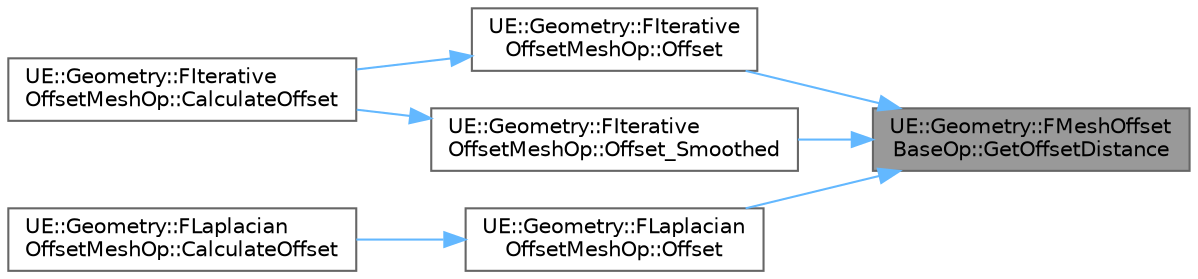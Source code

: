 digraph "UE::Geometry::FMeshOffsetBaseOp::GetOffsetDistance"
{
 // INTERACTIVE_SVG=YES
 // LATEX_PDF_SIZE
  bgcolor="transparent";
  edge [fontname=Helvetica,fontsize=10,labelfontname=Helvetica,labelfontsize=10];
  node [fontname=Helvetica,fontsize=10,shape=box,height=0.2,width=0.4];
  rankdir="RL";
  Node1 [id="Node000001",label="UE::Geometry::FMeshOffset\lBaseOp::GetOffsetDistance",height=0.2,width=0.4,color="gray40", fillcolor="grey60", style="filled", fontcolor="black",tooltip=" "];
  Node1 -> Node2 [id="edge1_Node000001_Node000002",dir="back",color="steelblue1",style="solid",tooltip=" "];
  Node2 [id="Node000002",label="UE::Geometry::FIterative\lOffsetMeshOp::Offset",height=0.2,width=0.4,color="grey40", fillcolor="white", style="filled",URL="$df/d04/classUE_1_1Geometry_1_1FIterativeOffsetMeshOp.html#a1916bef94784bbcb411a64d1fc8b7c81",tooltip=" "];
  Node2 -> Node3 [id="edge2_Node000002_Node000003",dir="back",color="steelblue1",style="solid",tooltip=" "];
  Node3 [id="Node000003",label="UE::Geometry::FIterative\lOffsetMeshOp::CalculateOffset",height=0.2,width=0.4,color="grey40", fillcolor="white", style="filled",URL="$df/d04/classUE_1_1Geometry_1_1FIterativeOffsetMeshOp.html#a99155a9671cf513724d40b1487611a09",tooltip=" "];
  Node1 -> Node4 [id="edge3_Node000001_Node000004",dir="back",color="steelblue1",style="solid",tooltip=" "];
  Node4 [id="Node000004",label="UE::Geometry::FLaplacian\lOffsetMeshOp::Offset",height=0.2,width=0.4,color="grey40", fillcolor="white", style="filled",URL="$dd/d99/classUE_1_1Geometry_1_1FLaplacianOffsetMeshOp.html#a8997fcb1497599978f7cf94875bf6bc6",tooltip=" "];
  Node4 -> Node5 [id="edge4_Node000004_Node000005",dir="back",color="steelblue1",style="solid",tooltip=" "];
  Node5 [id="Node000005",label="UE::Geometry::FLaplacian\lOffsetMeshOp::CalculateOffset",height=0.2,width=0.4,color="grey40", fillcolor="white", style="filled",URL="$dd/d99/classUE_1_1Geometry_1_1FLaplacianOffsetMeshOp.html#a38d93a52e149cb757fb40ce608980b0c",tooltip=" "];
  Node1 -> Node6 [id="edge5_Node000001_Node000006",dir="back",color="steelblue1",style="solid",tooltip=" "];
  Node6 [id="Node000006",label="UE::Geometry::FIterative\lOffsetMeshOp::Offset_Smoothed",height=0.2,width=0.4,color="grey40", fillcolor="white", style="filled",URL="$df/d04/classUE_1_1Geometry_1_1FIterativeOffsetMeshOp.html#a58993bce6fbde916629061217850c765",tooltip=" "];
  Node6 -> Node3 [id="edge6_Node000006_Node000003",dir="back",color="steelblue1",style="solid",tooltip=" "];
}
